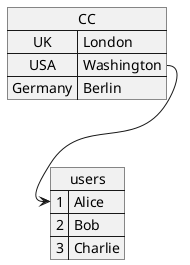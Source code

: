 {
  "sha1": "3iwmsh61vvbuizkfgc64w0t5qy358na",
  "insertion": {
    "when": "2024-05-30T20:48:20.278Z",
    "user": "plantuml@gmail.com"
  }
}
@startuml
map CC {
 UK => London
 USA => Washington
 Germany => Berlin
}

map users {
 1 => Alice
 2 => Bob
 3 => Charlie
}

CC::USA --> users::1
@enduml
